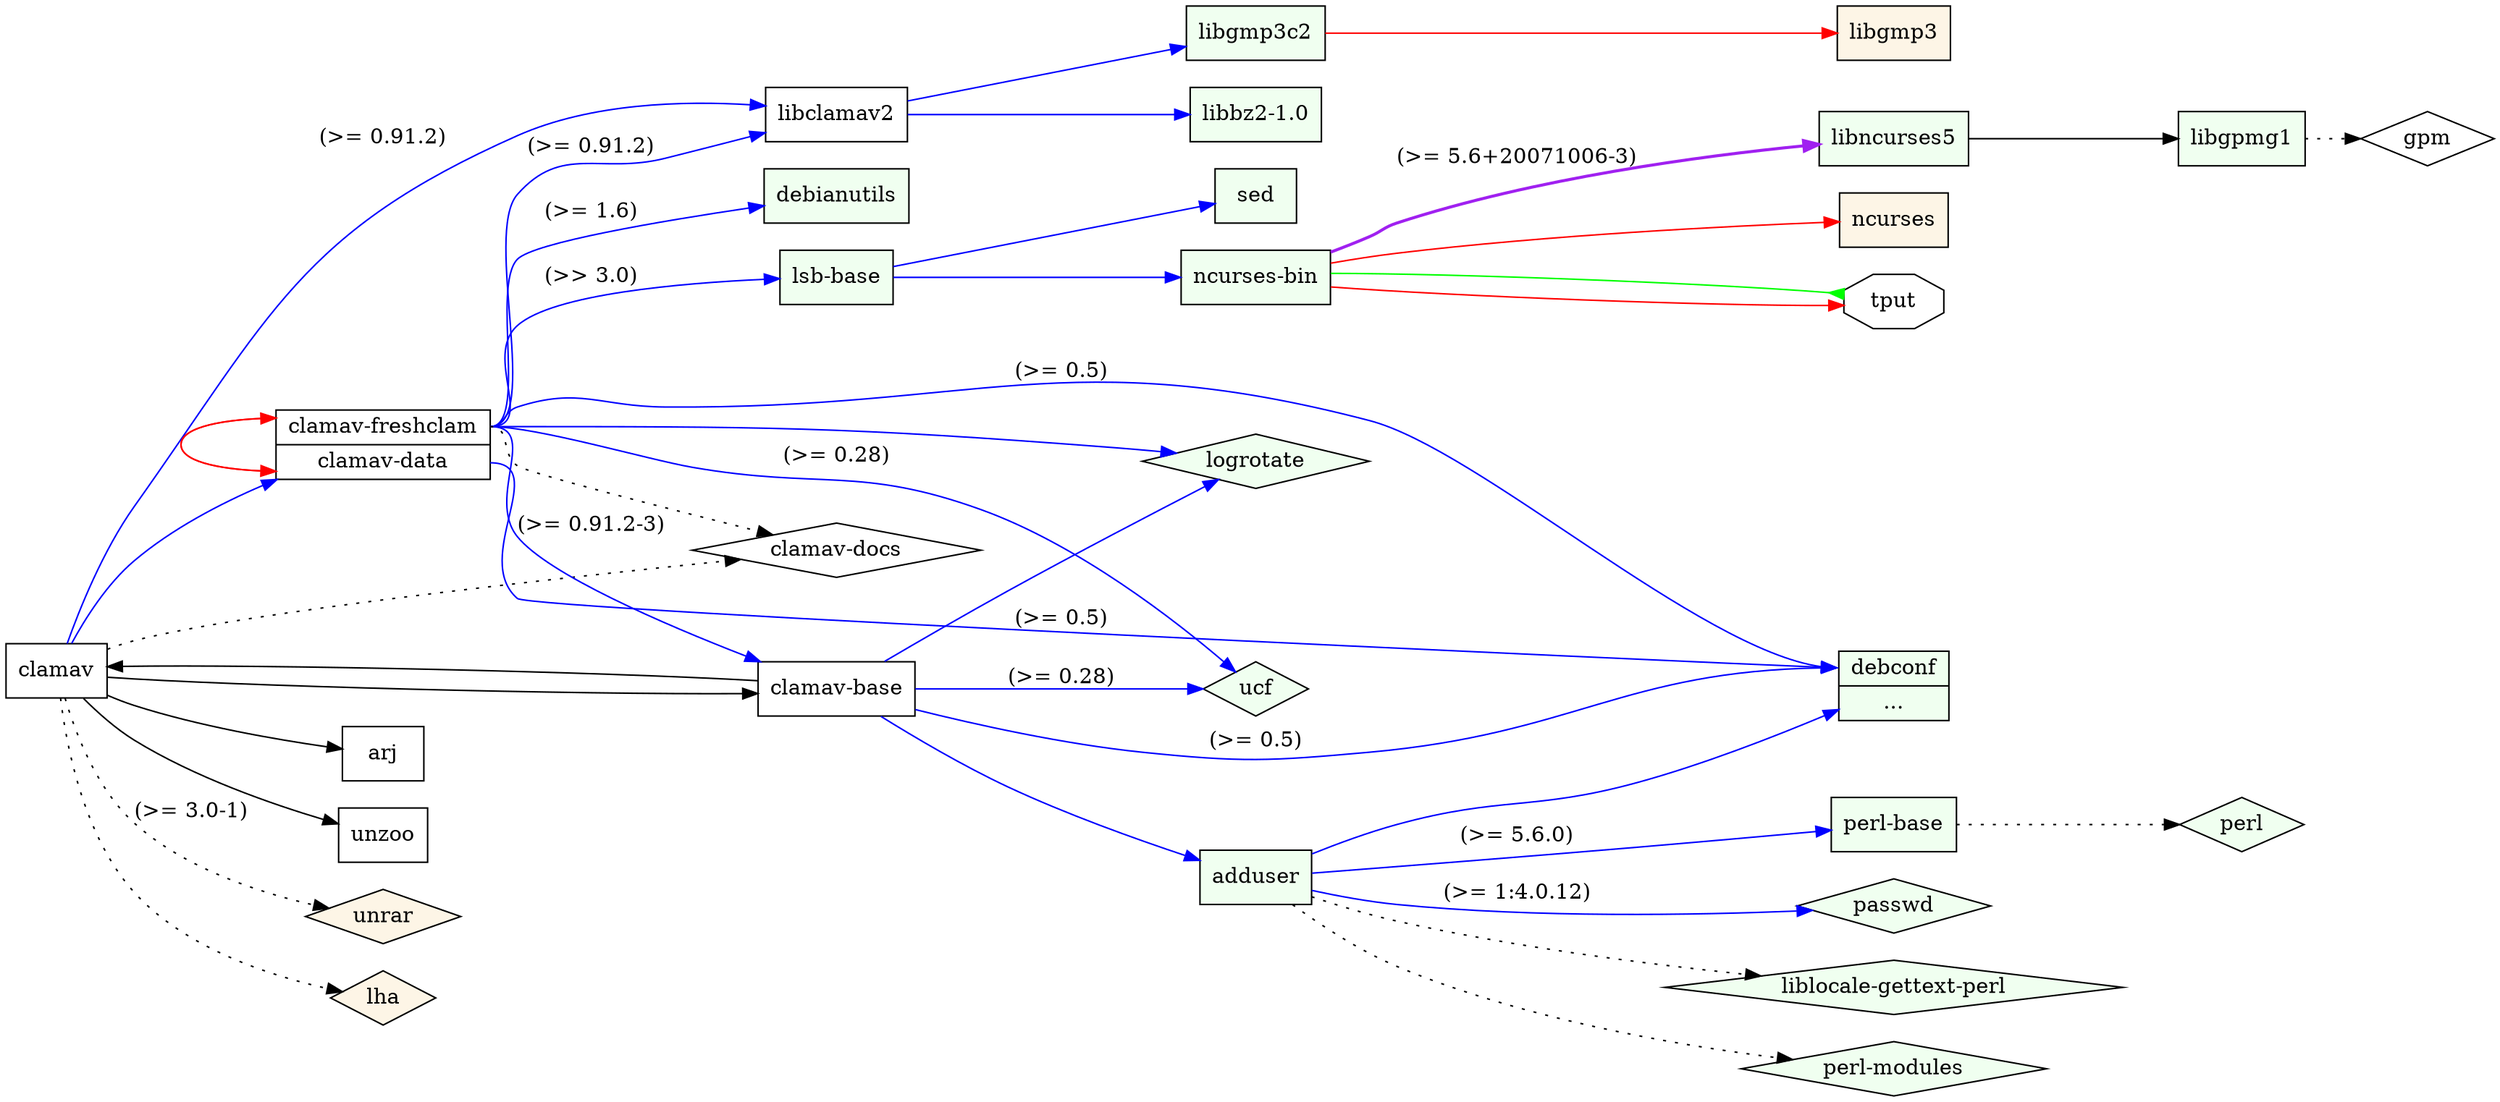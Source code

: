 digraph "clamav" {
	rankdir=LR;
	node [shape=box];
	"clamav" -> "libclamav2" [color=blue,label="(>= 0.91.2)"];
	"libclamav2" -> "libbz2-1.0" [color=blue];
	"libbz2-1.0" [style=filled,fillcolor=honeydew];
	"libclamav2" -> "libgmp3c2" [color=blue];
	"libgmp3c2" -> "libgmp3" [color=red];
	"libgmp3c2" [style=filled,fillcolor=honeydew];
	"clamav" -> "alt1" [color=blue];
	"alt1":"clamav-freshclam" -> "alt2":"debconf" [color=blue,label="(>= 0.5)"];
	"alt1":"clamav-freshclam" -> "clamav-base" [color=blue,label="(>= 0.91.2-3)"];
	"clamav-base" -> "alt2":"debconf" [color=blue,label="(>= 0.5)"];
	"clamav-base" -> "adduser" [color=blue];
	"adduser" -> "perl-base" [color=blue,label="(>= 5.6.0)"];
	"perl-base" -> "perl" [style=dotted];
	"perl-base" [style=filled,fillcolor=honeydew];
	"adduser" -> "passwd" [color=blue,label="(>= 1:4.0.12)"];
	"adduser" -> "alt2" [color=blue];
	"adduser" -> "liblocale-gettext-perl" [style=dotted];
	"adduser" -> "perl-modules" [style=dotted];
	"adduser" [style=filled,fillcolor=honeydew];
	"clamav-base" -> "ucf" [color=blue,label="(>= 0.28)"];
	"clamav-base" -> "logrotate" [color=blue];
	"clamav-base" -> "clamav";
	"alt1":"clamav-freshclam" -> "libclamav2" [color=blue,label="(>= 0.91.2)"];
	"alt1":"clamav-freshclam" -> "debianutils" [color=blue,label="(>= 1.6)"];
	"debianutils" [style=filled,fillcolor=honeydew];
	"alt1":"clamav-freshclam" -> "ucf" [color=blue,label="(>= 0.28)"];
	"alt1":"clamav-freshclam" -> "logrotate" [color=blue];
	"alt1":"clamav-freshclam" -> "lsb-base" [color=blue,label="(>> 3.0)"];
	"lsb-base" -> "sed" [color=blue];
	"sed" [style=filled,fillcolor=honeydew];
	"lsb-base" -> "ncurses-bin" [color=blue];
	"ncurses-bin" -> "libncurses5" [color=purple,style=bold,label="(>= 5.6+20071006-3)"];
	"libncurses5" -> "libgpmg1";
	"libgpmg1" -> "gpm" [style=dotted];
	"libgpmg1" [style=filled,fillcolor=honeydew];
	"libncurses5" [style=filled,fillcolor=honeydew];
	"ncurses-bin" -> "ncurses" [color=red];
	"ncurses-bin" -> "tput" [color=red];
	"ncurses-bin" [style=filled,fillcolor=honeydew];
	"lsb-base" [style=filled,fillcolor=honeydew];
	"alt1":"clamav-freshclam" -> "clamav-docs" [style=dotted];
	"alt1":"clamav-freshclam" -> "alt1":"clamav-data" [color=red];
	"alt1":"clamav-data" -> "alt2":"debconf" [color=blue,label="(>= 0.5)"];
	"alt1":"clamav-data" -> "alt1":"clamav-freshclam" [color=red];
	"clamav" -> "arj";
	"clamav" -> "unzoo";
	"clamav" -> "clamav-base";
	"clamav" -> "unrar" [style=dotted,label="(>= 3.0-1)"];
	"clamav" -> "lha" [style=dotted];
	"clamav" -> "clamav-docs" [style=dotted];
	"libgmp3" [style=filled,fillcolor=oldlace];
	"ncurses" [style=filled,fillcolor=oldlace];
	"tput" -> "ncurses-bin" [dir=back,arrowtail=inv,color=green];
	"tput" [shape=octagon];
	"unrar" [style=filled,fillcolor=oldlace];
	"lha" [style=filled,fillcolor=oldlace];
	alt1 [
		shape = "record"
		label = "<clamav-freshclam> clamav-freshclam | <clamav-data> clamav-data"
	]
	alt2 [
		shape = "record"
		style = "filled"
		fillcolor = "honeydew"
		label = "<debconf> debconf | <other> ..."
	]
	"perl" [shape = diamond];
	"perl" [style=filled,fillcolor=honeydew];
	"passwd" [shape = diamond];
	"passwd" [style=filled,fillcolor=honeydew];
	"liblocale-gettext-perl" [shape = diamond];
	"liblocale-gettext-perl" [style=filled,fillcolor=honeydew];
	"perl-modules" [shape = diamond];
	"perl-modules" [style=filled,fillcolor=honeydew];
	"ucf" [shape = diamond];
	"ucf" [style=filled,fillcolor=honeydew];
	"logrotate" [shape = diamond];
	"logrotate" [style=filled,fillcolor=honeydew];
	"gpm" [shape = diamond];
	"clamav-docs" [shape = diamond];
	"unrar" [shape = diamond];
	"lha" [shape = diamond];
	"clamav-docs" [shape = diamond];
}
